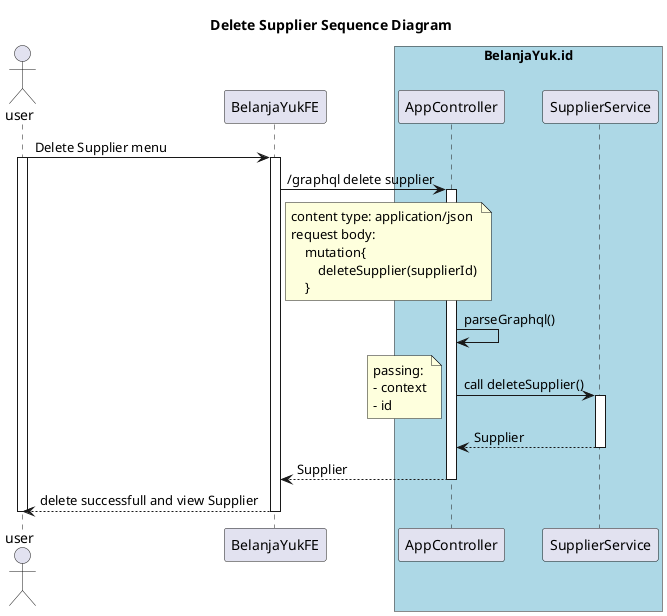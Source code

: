 @startuml
title: Delete Supplier Sequence Diagram
actor user
participant BelanjaYukFE
box "BelanjaYuk.id" #LightBlue
participant AppController
participant SupplierService
end box

user -> BelanjaYukFE ++ : Delete Supplier menu
activate user
BelanjaYukFE -> AppController ++ : /graphql delete supplier
    note right of BelanjaYukFE
    content type: application/json
    request body:
        mutation{
            deleteSupplier(supplierId)
        }
    end note
AppController -> AppController : parseGraphql()
AppController -> SupplierService ++ : call deleteSupplier()
    note left
    passing:
    - context
    - id
    end note
SupplierService --> AppController --: Supplier
AppController --> BelanjaYukFE -- : Supplier
BelanjaYukFE --> user -- : delete successfull and view Supplier
deactivate user
@enduml